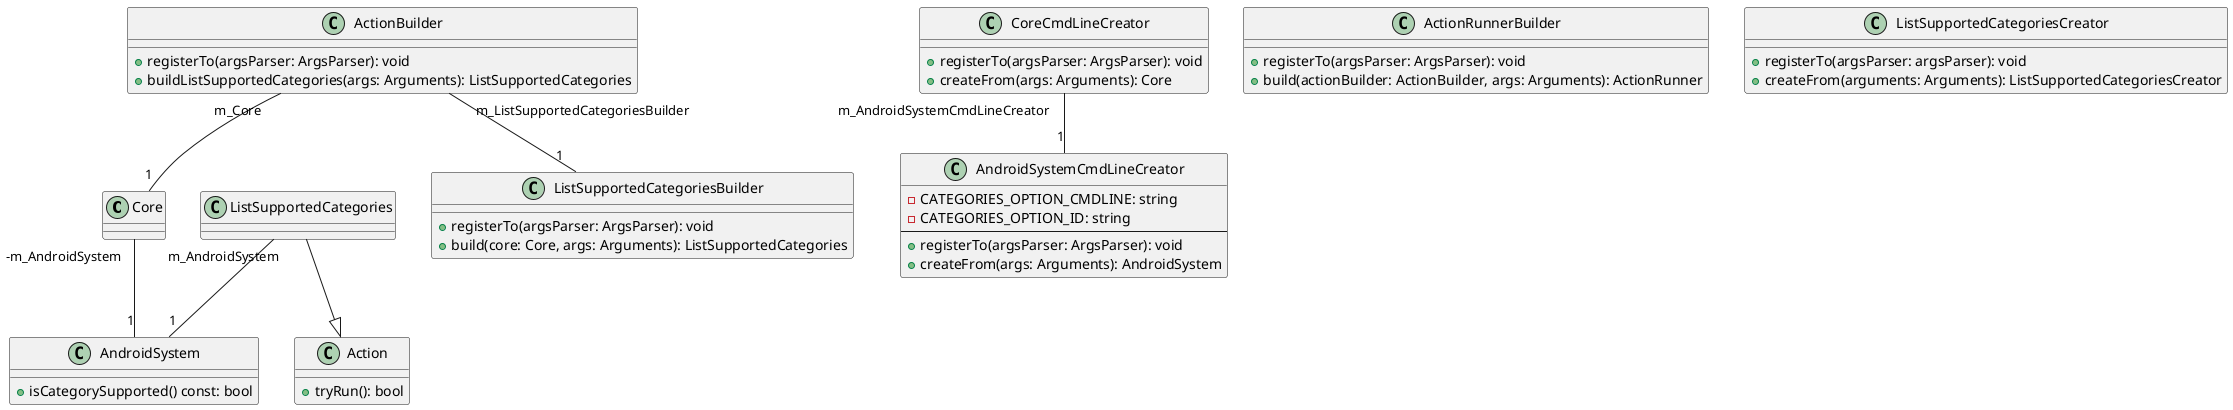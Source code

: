 @startuml
class Core {
}

Core "-m_AndroidSystem" -- "1" AndroidSystem

class CoreCmdLineCreator {
  + registerTo(argsParser: ArgsParser): void
  + createFrom(args: Arguments): Core
}

CoreCmdLineCreator "m_AndroidSystemCmdLineCreator" -- "1" AndroidSystemCmdLineCreator

class AndroidSystemCmdLineCreator {
  - CATEGORIES_OPTION_CMDLINE: string
  - CATEGORIES_OPTION_ID: string
  --
  + registerTo(argsParser: ArgsParser): void
  + createFrom(args: Arguments): AndroidSystem
}

class AndroidSystem {
  + isCategorySupported() const: bool
}

class ActionBuilder {
  + registerTo(argsParser: ArgsParser): void
  + buildListSupportedCategories(args: Arguments): ListSupportedCategories
}

ActionBuilder "m_Core" -- "1" Core
ActionBuilder "m_ListSupportedCategoriesBuilder" -- "1" ListSupportedCategoriesBuilder

class ActionRunnerBuilder {
  + registerTo(argsParser: ArgsParser): void
  + build(actionBuilder: ActionBuilder, args: Arguments): ActionRunner
}

class Action {
  + tryRun(): bool
}

class ListSupportedCategories {
}

ListSupportedCategories --|> Action
ListSupportedCategories "m_AndroidSystem" -- "1" AndroidSystem

class ListSupportedCategoriesBuilder {
  + registerTo(argsParser: ArgsParser): void
  + build(core: Core, args: Arguments): ListSupportedCategories
}

class ListSupportedCategoriesCreator {
  + registerTo(argsParser: argsParser): void
  + createFrom(arguments: Arguments): ListSupportedCategoriesCreator
}

@enduml